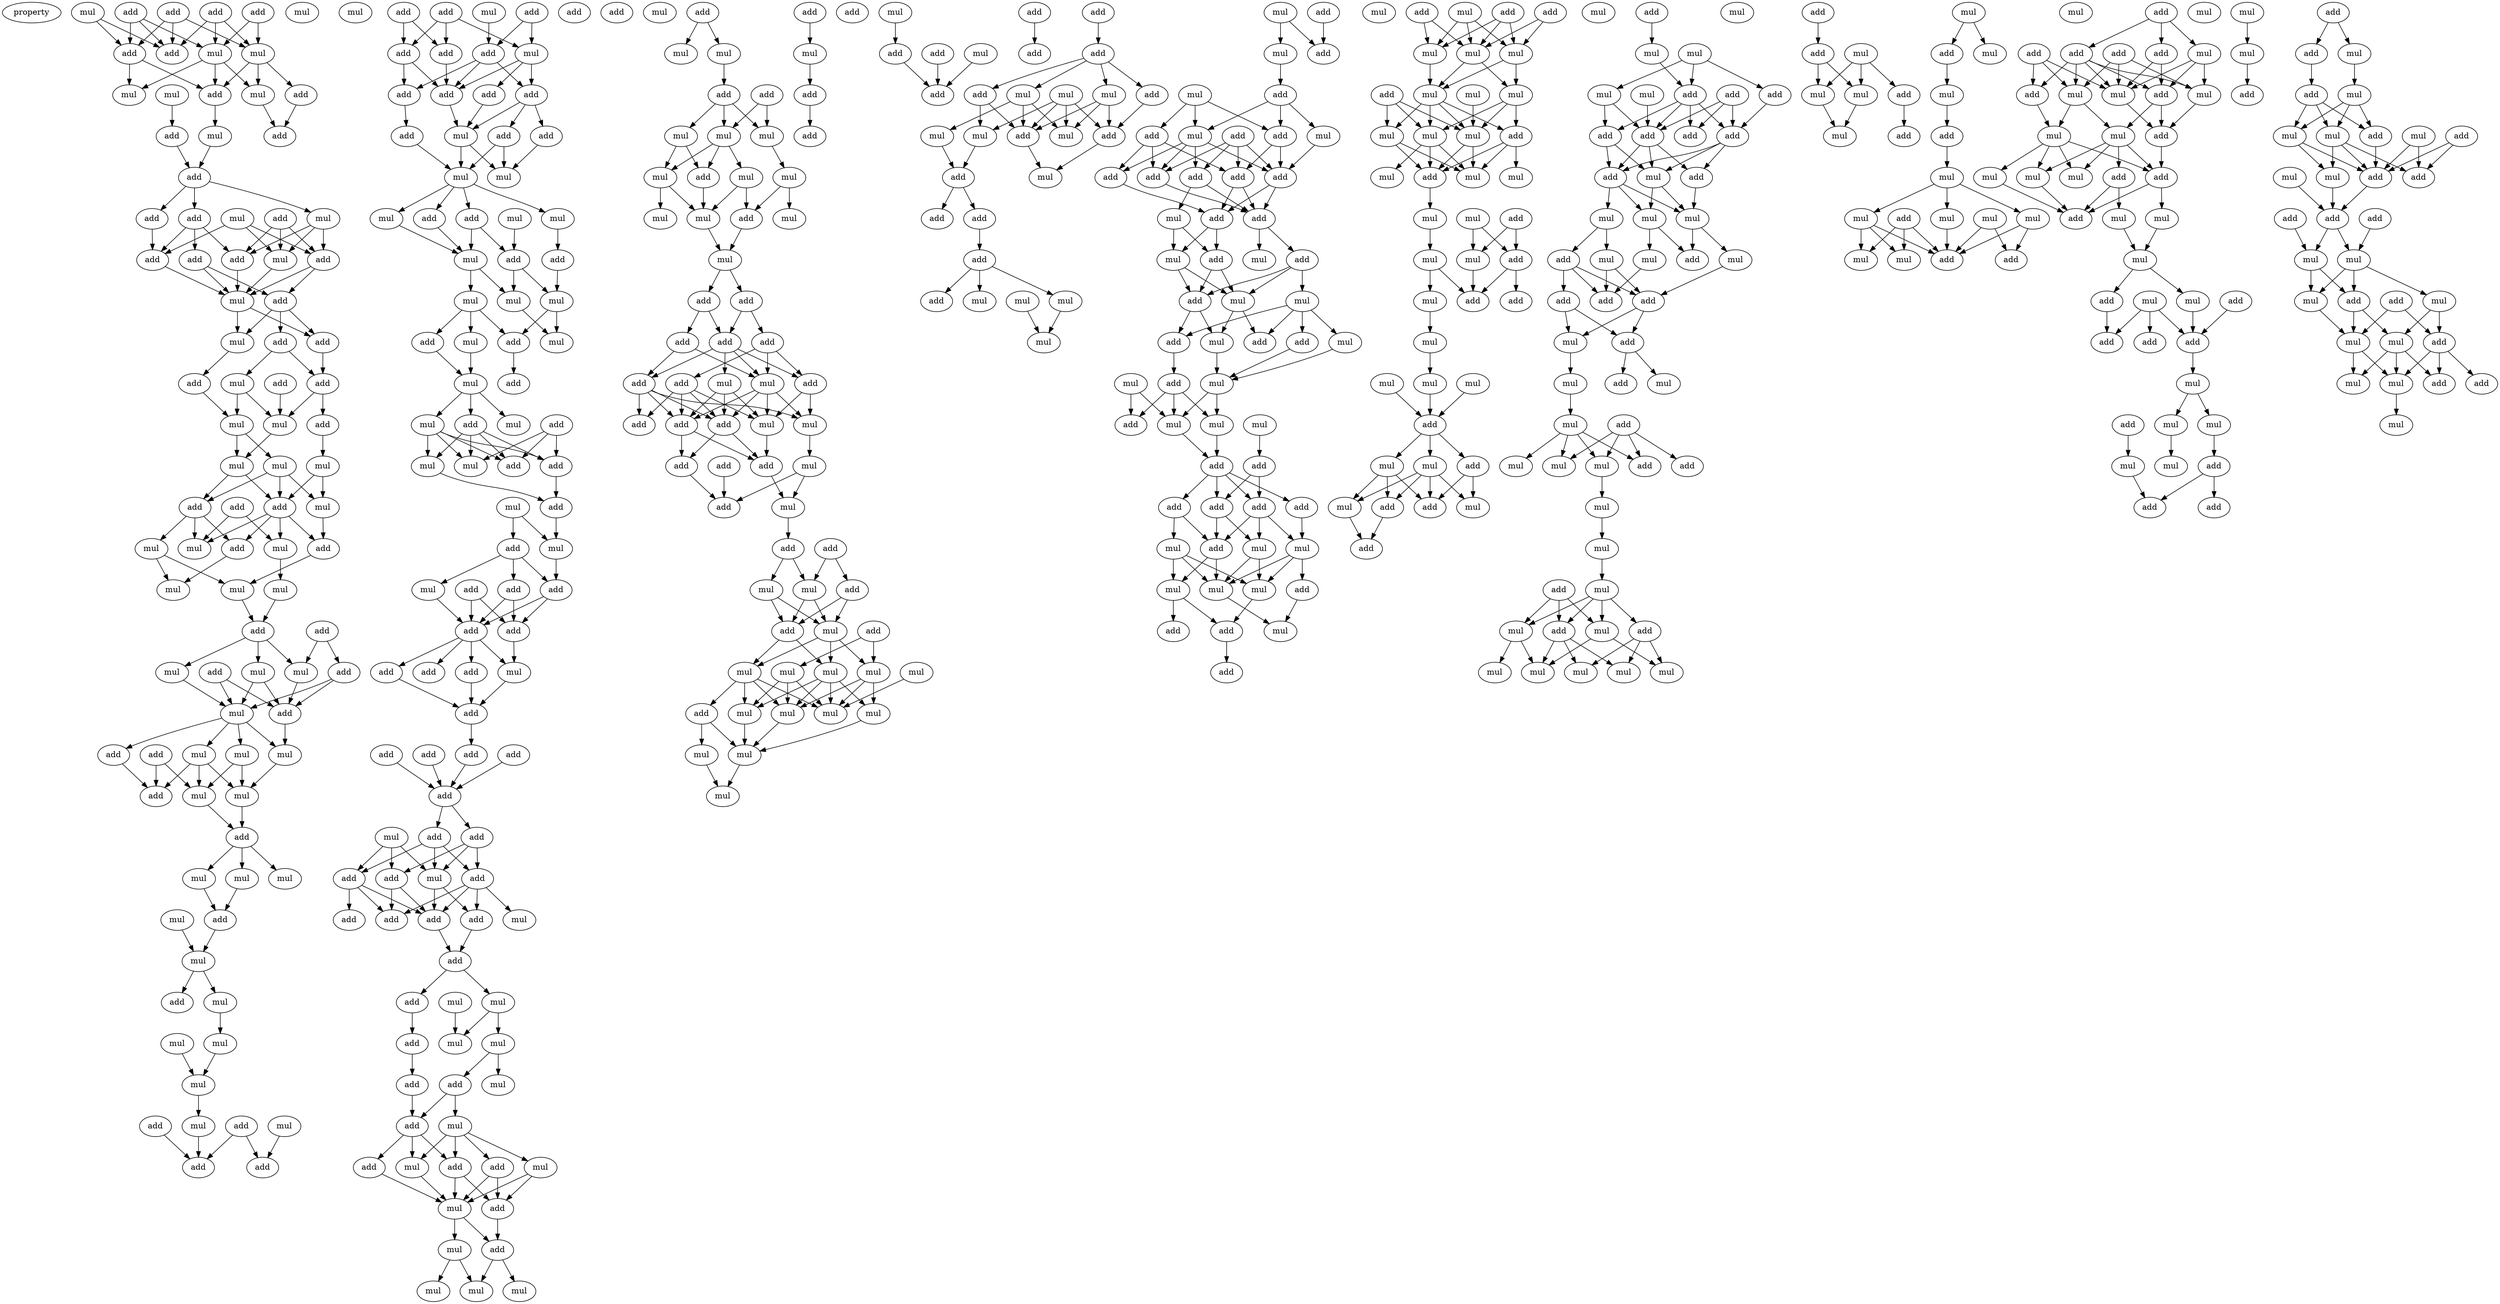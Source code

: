 digraph {
    node [fontcolor=black]
    property [mul=2,lf=1.9]
    0 [ label = mul ];
    1 [ label = add ];
    2 [ label = add ];
    3 [ label = add ];
    4 [ label = add ];
    5 [ label = add ];
    6 [ label = mul ];
    7 [ label = add ];
    8 [ label = mul ];
    9 [ label = add ];
    10 [ label = add ];
    11 [ label = mul ];
    12 [ label = mul ];
    13 [ label = mul ];
    14 [ label = add ];
    15 [ label = mul ];
    16 [ label = add ];
    17 [ label = add ];
    18 [ label = add ];
    19 [ label = mul ];
    20 [ label = add ];
    21 [ label = add ];
    22 [ label = mul ];
    23 [ label = add ];
    24 [ label = add ];
    25 [ label = add ];
    26 [ label = add ];
    27 [ label = mul ];
    28 [ label = add ];
    29 [ label = mul ];
    30 [ label = mul ];
    31 [ label = add ];
    32 [ label = add ];
    33 [ label = mul ];
    34 [ label = add ];
    35 [ label = add ];
    36 [ label = add ];
    37 [ label = add ];
    38 [ label = mul ];
    39 [ label = mul ];
    40 [ label = mul ];
    41 [ label = mul ];
    42 [ label = mul ];
    43 [ label = add ];
    44 [ label = add ];
    45 [ label = add ];
    46 [ label = mul ];
    47 [ label = mul ];
    48 [ label = mul ];
    49 [ label = add ];
    50 [ label = mul ];
    51 [ label = add ];
    52 [ label = mul ];
    53 [ label = mul ];
    54 [ label = mul ];
    55 [ label = add ];
    56 [ label = add ];
    57 [ label = mul ];
    58 [ label = mul ];
    59 [ label = add ];
    60 [ label = add ];
    61 [ label = mul ];
    62 [ label = add ];
    63 [ label = mul ];
    64 [ label = add ];
    65 [ label = mul ];
    66 [ label = mul ];
    67 [ label = mul ];
    68 [ label = add ];
    69 [ label = add ];
    70 [ label = mul ];
    71 [ label = mul ];
    72 [ label = add ];
    73 [ label = mul ];
    74 [ label = mul ];
    75 [ label = mul ];
    76 [ label = mul ];
    77 [ label = add ];
    78 [ label = mul ];
    79 [ label = add ];
    80 [ label = mul ];
    81 [ label = mul ];
    82 [ label = mul ];
    83 [ label = mul ];
    84 [ label = add ];
    85 [ label = mul ];
    86 [ label = mul ];
    87 [ label = add ];
    88 [ label = mul ];
    89 [ label = add ];
    90 [ label = add ];
    91 [ label = mul ];
    92 [ label = add ];
    93 [ label = add ];
    94 [ label = add ];
    95 [ label = mul ];
    96 [ label = add ];
    97 [ label = add ];
    98 [ label = add ];
    99 [ label = add ];
    100 [ label = mul ];
    101 [ label = add ];
    102 [ label = add ];
    103 [ label = add ];
    104 [ label = add ];
    105 [ label = mul ];
    106 [ label = add ];
    107 [ label = add ];
    108 [ label = add ];
    109 [ label = mul ];
    110 [ label = mul ];
    111 [ label = add ];
    112 [ label = mul ];
    113 [ label = mul ];
    114 [ label = mul ];
    115 [ label = add ];
    116 [ label = add ];
    117 [ label = add ];
    118 [ label = mul ];
    119 [ label = mul ];
    120 [ label = mul ];
    121 [ label = mul ];
    122 [ label = mul ];
    123 [ label = add ];
    124 [ label = mul ];
    125 [ label = add ];
    126 [ label = mul ];
    127 [ label = add ];
    128 [ label = add ];
    129 [ label = mul ];
    130 [ label = add ];
    131 [ label = mul ];
    132 [ label = mul ];
    133 [ label = mul ];
    134 [ label = add ];
    135 [ label = add ];
    136 [ label = mul ];
    137 [ label = add ];
    138 [ label = mul ];
    139 [ label = add ];
    140 [ label = add ];
    141 [ label = mul ];
    142 [ label = add ];
    143 [ label = add ];
    144 [ label = add ];
    145 [ label = add ];
    146 [ label = add ];
    147 [ label = add ];
    148 [ label = mul ];
    149 [ label = add ];
    150 [ label = add ];
    151 [ label = add ];
    152 [ label = add ];
    153 [ label = add ];
    154 [ label = add ];
    155 [ label = add ];
    156 [ label = add ];
    157 [ label = mul ];
    158 [ label = add ];
    159 [ label = add ];
    160 [ label = add ];
    161 [ label = add ];
    162 [ label = add ];
    163 [ label = mul ];
    164 [ label = add ];
    165 [ label = mul ];
    166 [ label = add ];
    167 [ label = add ];
    168 [ label = add ];
    169 [ label = add ];
    170 [ label = mul ];
    171 [ label = add ];
    172 [ label = mul ];
    173 [ label = add ];
    174 [ label = mul ];
    175 [ label = mul ];
    176 [ label = mul ];
    177 [ label = mul ];
    178 [ label = add ];
    179 [ label = add ];
    180 [ label = add ];
    181 [ label = mul ];
    182 [ label = mul ];
    183 [ label = add ];
    184 [ label = add ];
    185 [ label = add ];
    186 [ label = mul ];
    187 [ label = mul ];
    188 [ label = add ];
    189 [ label = add ];
    190 [ label = add ];
    191 [ label = mul ];
    192 [ label = mul ];
    193 [ label = mul ];
    194 [ label = mul ];
    195 [ label = mul ];
    196 [ label = mul ];
    197 [ label = add ];
    198 [ label = add ];
    199 [ label = mul ];
    200 [ label = mul ];
    201 [ label = mul ];
    202 [ label = mul ];
    203 [ label = mul ];
    204 [ label = mul ];
    205 [ label = add ];
    206 [ label = mul ];
    207 [ label = mul ];
    208 [ label = add ];
    209 [ label = mul ];
    210 [ label = mul ];
    211 [ label = add ];
    212 [ label = add ];
    213 [ label = add ];
    214 [ label = add ];
    215 [ label = add ];
    216 [ label = mul ];
    217 [ label = add ];
    218 [ label = mul ];
    219 [ label = add ];
    220 [ label = add ];
    221 [ label = mul ];
    222 [ label = add ];
    223 [ label = add ];
    224 [ label = mul ];
    225 [ label = add ];
    226 [ label = add ];
    227 [ label = add ];
    228 [ label = mul ];
    229 [ label = add ];
    230 [ label = add ];
    231 [ label = mul ];
    232 [ label = add ];
    233 [ label = add ];
    234 [ label = mul ];
    235 [ label = add ];
    236 [ label = mul ];
    237 [ label = add ];
    238 [ label = mul ];
    239 [ label = add ];
    240 [ label = mul ];
    241 [ label = mul ];
    242 [ label = mul ];
    243 [ label = mul ];
    244 [ label = mul ];
    245 [ label = mul ];
    246 [ label = mul ];
    247 [ label = mul ];
    248 [ label = mul ];
    249 [ label = add ];
    250 [ label = mul ];
    251 [ label = add ];
    252 [ label = mul ];
    253 [ label = mul ];
    254 [ label = mul ];
    255 [ label = add ];
    256 [ label = add ];
    257 [ label = add ];
    258 [ label = mul ];
    259 [ label = add ];
    260 [ label = add ];
    261 [ label = mul ];
    262 [ label = add ];
    263 [ label = add ];
    264 [ label = add ];
    265 [ label = add ];
    266 [ label = add ];
    267 [ label = add ];
    268 [ label = mul ];
    269 [ label = add ];
    270 [ label = mul ];
    271 [ label = mul ];
    272 [ label = add ];
    273 [ label = mul ];
    274 [ label = mul ];
    275 [ label = mul ];
    276 [ label = add ];
    277 [ label = mul ];
    278 [ label = add ];
    279 [ label = add ];
    280 [ label = add ];
    281 [ label = add ];
    282 [ label = mul ];
    283 [ label = add ];
    284 [ label = mul ];
    285 [ label = mul ];
    286 [ label = mul ];
    287 [ label = mul ];
    288 [ label = add ];
    289 [ label = mul ];
    290 [ label = add ];
    291 [ label = add ];
    292 [ label = mul ];
    293 [ label = add ];
    294 [ label = add ];
    295 [ label = mul ];
    296 [ label = add ];
    297 [ label = mul ];
    298 [ label = add ];
    299 [ label = add ];
    300 [ label = add ];
    301 [ label = add ];
    302 [ label = add ];
    303 [ label = add ];
    304 [ label = mul ];
    305 [ label = add ];
    306 [ label = mul ];
    307 [ label = mul ];
    308 [ label = add ];
    309 [ label = add ];
    310 [ label = mul ];
    311 [ label = mul ];
    312 [ label = add ];
    313 [ label = add ];
    314 [ label = mul ];
    315 [ label = mul ];
    316 [ label = add ];
    317 [ label = add ];
    318 [ label = mul ];
    319 [ label = add ];
    320 [ label = mul ];
    321 [ label = mul ];
    322 [ label = mul ];
    323 [ label = mul ];
    324 [ label = add ];
    325 [ label = add ];
    326 [ label = add ];
    327 [ label = add ];
    328 [ label = add ];
    329 [ label = add ];
    330 [ label = add ];
    331 [ label = mul ];
    332 [ label = add ];
    333 [ label = mul ];
    334 [ label = mul ];
    335 [ label = mul ];
    336 [ label = add ];
    337 [ label = mul ];
    338 [ label = mul ];
    339 [ label = add ];
    340 [ label = add ];
    341 [ label = mul ];
    342 [ label = add ];
    343 [ label = mul ];
    344 [ label = add ];
    345 [ label = add ];
    346 [ label = mul ];
    347 [ label = add ];
    348 [ label = mul ];
    349 [ label = mul ];
    350 [ label = mul ];
    351 [ label = mul ];
    352 [ label = mul ];
    353 [ label = mul ];
    354 [ label = add ];
    355 [ label = mul ];
    356 [ label = mul ];
    357 [ label = add ];
    358 [ label = mul ];
    359 [ label = mul ];
    360 [ label = add ];
    361 [ label = mul ];
    362 [ label = mul ];
    363 [ label = mul ];
    364 [ label = add ];
    365 [ label = mul ];
    366 [ label = mul ];
    367 [ label = add ];
    368 [ label = mul ];
    369 [ label = mul ];
    370 [ label = add ];
    371 [ label = add ];
    372 [ label = mul ];
    373 [ label = mul ];
    374 [ label = mul ];
    375 [ label = mul ];
    376 [ label = mul ];
    377 [ label = add ];
    378 [ label = add ];
    379 [ label = mul ];
    380 [ label = mul ];
    381 [ label = add ];
    382 [ label = mul ];
    383 [ label = mul ];
    384 [ label = add ];
    385 [ label = add ];
    386 [ label = add ];
    387 [ label = mul ];
    388 [ label = mul ];
    389 [ label = add ];
    390 [ label = mul ];
    391 [ label = add ];
    392 [ label = add ];
    393 [ label = mul ];
    394 [ label = add ];
    395 [ label = add ];
    396 [ label = add ];
    397 [ label = add ];
    398 [ label = add ];
    399 [ label = mul ];
    400 [ label = add ];
    401 [ label = mul ];
    402 [ label = mul ];
    403 [ label = mul ];
    404 [ label = mul ];
    405 [ label = add ];
    406 [ label = mul ];
    407 [ label = mul ];
    408 [ label = add ];
    409 [ label = add ];
    410 [ label = add ];
    411 [ label = add ];
    412 [ label = mul ];
    413 [ label = add ];
    414 [ label = add ];
    415 [ label = mul ];
    416 [ label = mul ];
    417 [ label = mul ];
    418 [ label = add ];
    419 [ label = mul ];
    420 [ label = mul ];
    421 [ label = mul ];
    422 [ label = add ];
    423 [ label = add ];
    424 [ label = mul ];
    425 [ label = mul ];
    426 [ label = mul ];
    427 [ label = add ];
    428 [ label = mul ];
    429 [ label = mul ];
    430 [ label = mul ];
    431 [ label = add ];
    432 [ label = add ];
    433 [ label = mul ];
    434 [ label = mul ];
    435 [ label = mul ];
    436 [ label = mul ];
    437 [ label = mul ];
    438 [ label = add ];
    439 [ label = mul ];
    440 [ label = add ];
    441 [ label = mul ];
    442 [ label = mul ];
    443 [ label = mul ];
    444 [ label = add ];
    445 [ label = add ];
    446 [ label = mul ];
    447 [ label = mul ];
    448 [ label = add ];
    449 [ label = mul ];
    450 [ label = mul ];
    451 [ label = add ];
    452 [ label = mul ];
    453 [ label = add ];
    454 [ label = mul ];
    455 [ label = mul ];
    456 [ label = mul ];
    457 [ label = mul ];
    458 [ label = add ];
    459 [ label = mul ];
    460 [ label = mul ];
    461 [ label = add ];
    462 [ label = add ];
    463 [ label = mul ];
    464 [ label = add ];
    465 [ label = add ];
    466 [ label = add ];
    467 [ label = add ];
    468 [ label = mul ];
    469 [ label = mul ];
    470 [ label = add ];
    471 [ label = add ];
    472 [ label = mul ];
    473 [ label = mul ];
    474 [ label = add ];
    475 [ label = mul ];
    476 [ label = mul ];
    477 [ label = mul ];
    478 [ label = add ];
    479 [ label = add ];
    480 [ label = mul ];
    481 [ label = mul ];
    482 [ label = mul ];
    483 [ label = add ];
    484 [ label = mul ];
    485 [ label = add ];
    486 [ label = mul ];
    487 [ label = mul ];
    488 [ label = mul ];
    489 [ label = add ];
    490 [ label = add ];
    491 [ label = add ];
    492 [ label = add ];
    493 [ label = mul ];
    494 [ label = mul ];
    495 [ label = mul ];
    496 [ label = add ];
    497 [ label = mul ];
    498 [ label = mul ];
    499 [ label = add ];
    500 [ label = add ];
    501 [ label = mul ];
    502 [ label = add ];
    503 [ label = mul ];
    504 [ label = add ];
    505 [ label = add ];
    506 [ label = mul ];
    507 [ label = add ];
    508 [ label = add ];
    509 [ label = mul ];
    510 [ label = mul ];
    511 [ label = add ];
    512 [ label = mul ];
    513 [ label = add ];
    514 [ label = mul ];
    515 [ label = mul ];
    516 [ label = mul ];
    517 [ label = add ];
    518 [ label = add ];
    519 [ label = add ];
    520 [ label = add ];
    521 [ label = add ];
    522 [ label = mul ];
    523 [ label = mul ];
    524 [ label = add ];
    525 [ label = mul ];
    526 [ label = add ];
    527 [ label = mul ];
    528 [ label = add ];
    529 [ label = mul ];
    530 [ label = mul ];
    531 [ label = add ];
    532 [ label = mul ];
    533 [ label = mul ];
    534 [ label = add ];
    535 [ label = mul ];
    0 -> 5 [ name = 0 ];
    0 -> 7 [ name = 1 ];
    1 -> 6 [ name = 2 ];
    1 -> 7 [ name = 3 ];
    1 -> 8 [ name = 4 ];
    2 -> 6 [ name = 5 ];
    2 -> 8 [ name = 6 ];
    3 -> 5 [ name = 7 ];
    3 -> 7 [ name = 8 ];
    3 -> 8 [ name = 9 ];
    4 -> 5 [ name = 10 ];
    4 -> 6 [ name = 11 ];
    4 -> 7 [ name = 12 ];
    5 -> 9 [ name = 13 ];
    5 -> 12 [ name = 14 ];
    6 -> 9 [ name = 15 ];
    6 -> 10 [ name = 16 ];
    6 -> 11 [ name = 17 ];
    8 -> 9 [ name = 18 ];
    8 -> 11 [ name = 19 ];
    8 -> 12 [ name = 20 ];
    9 -> 15 [ name = 21 ];
    10 -> 16 [ name = 22 ];
    11 -> 16 [ name = 23 ];
    13 -> 14 [ name = 24 ];
    14 -> 17 [ name = 25 ];
    15 -> 17 [ name = 26 ];
    17 -> 18 [ name = 27 ];
    17 -> 19 [ name = 28 ];
    17 -> 21 [ name = 29 ];
    18 -> 23 [ name = 30 ];
    18 -> 24 [ name = 31 ];
    18 -> 25 [ name = 32 ];
    19 -> 25 [ name = 33 ];
    19 -> 26 [ name = 34 ];
    19 -> 27 [ name = 35 ];
    20 -> 25 [ name = 36 ];
    20 -> 26 [ name = 37 ];
    20 -> 27 [ name = 38 ];
    21 -> 24 [ name = 39 ];
    22 -> 24 [ name = 40 ];
    22 -> 26 [ name = 41 ];
    22 -> 27 [ name = 42 ];
    23 -> 28 [ name = 43 ];
    23 -> 29 [ name = 44 ];
    24 -> 29 [ name = 45 ];
    25 -> 29 [ name = 46 ];
    26 -> 28 [ name = 47 ];
    26 -> 29 [ name = 48 ];
    27 -> 29 [ name = 49 ];
    28 -> 30 [ name = 50 ];
    28 -> 31 [ name = 51 ];
    28 -> 32 [ name = 52 ];
    29 -> 30 [ name = 53 ];
    29 -> 32 [ name = 54 ];
    30 -> 35 [ name = 55 ];
    31 -> 33 [ name = 56 ];
    31 -> 36 [ name = 57 ];
    32 -> 36 [ name = 58 ];
    33 -> 38 [ name = 59 ];
    33 -> 39 [ name = 60 ];
    34 -> 38 [ name = 61 ];
    35 -> 39 [ name = 62 ];
    36 -> 37 [ name = 63 ];
    36 -> 38 [ name = 64 ];
    37 -> 42 [ name = 65 ];
    38 -> 40 [ name = 66 ];
    39 -> 40 [ name = 67 ];
    39 -> 41 [ name = 68 ];
    40 -> 44 [ name = 69 ];
    40 -> 45 [ name = 70 ];
    41 -> 44 [ name = 71 ];
    41 -> 45 [ name = 72 ];
    41 -> 46 [ name = 73 ];
    42 -> 44 [ name = 74 ];
    42 -> 46 [ name = 75 ];
    43 -> 47 [ name = 76 ];
    43 -> 48 [ name = 77 ];
    44 -> 47 [ name = 78 ];
    44 -> 48 [ name = 79 ];
    44 -> 49 [ name = 80 ];
    44 -> 51 [ name = 81 ];
    45 -> 48 [ name = 82 ];
    45 -> 50 [ name = 83 ];
    45 -> 51 [ name = 84 ];
    46 -> 49 [ name = 85 ];
    47 -> 54 [ name = 86 ];
    49 -> 52 [ name = 87 ];
    50 -> 52 [ name = 88 ];
    50 -> 53 [ name = 89 ];
    51 -> 53 [ name = 90 ];
    52 -> 55 [ name = 91 ];
    54 -> 55 [ name = 92 ];
    55 -> 57 [ name = 93 ];
    55 -> 58 [ name = 94 ];
    55 -> 61 [ name = 95 ];
    56 -> 57 [ name = 96 ];
    56 -> 60 [ name = 97 ];
    57 -> 62 [ name = 98 ];
    58 -> 63 [ name = 99 ];
    59 -> 62 [ name = 100 ];
    59 -> 63 [ name = 101 ];
    60 -> 62 [ name = 102 ];
    60 -> 63 [ name = 103 ];
    61 -> 62 [ name = 104 ];
    61 -> 63 [ name = 105 ];
    62 -> 65 [ name = 106 ];
    63 -> 65 [ name = 107 ];
    63 -> 66 [ name = 108 ];
    63 -> 67 [ name = 109 ];
    63 -> 68 [ name = 110 ];
    64 -> 69 [ name = 111 ];
    64 -> 70 [ name = 112 ];
    65 -> 71 [ name = 113 ];
    66 -> 69 [ name = 114 ];
    66 -> 70 [ name = 115 ];
    66 -> 71 [ name = 116 ];
    67 -> 70 [ name = 117 ];
    67 -> 71 [ name = 118 ];
    68 -> 69 [ name = 119 ];
    70 -> 72 [ name = 120 ];
    71 -> 72 [ name = 121 ];
    72 -> 73 [ name = 122 ];
    72 -> 74 [ name = 123 ];
    72 -> 75 [ name = 124 ];
    73 -> 77 [ name = 125 ];
    75 -> 77 [ name = 126 ];
    76 -> 78 [ name = 127 ];
    77 -> 78 [ name = 128 ];
    78 -> 79 [ name = 129 ];
    78 -> 80 [ name = 130 ];
    80 -> 82 [ name = 131 ];
    81 -> 83 [ name = 132 ];
    82 -> 83 [ name = 133 ];
    83 -> 88 [ name = 134 ];
    84 -> 90 [ name = 135 ];
    85 -> 89 [ name = 136 ];
    87 -> 89 [ name = 137 ];
    87 -> 90 [ name = 138 ];
    88 -> 90 [ name = 139 ];
    92 -> 97 [ name = 140 ];
    92 -> 98 [ name = 141 ];
    93 -> 99 [ name = 142 ];
    93 -> 100 [ name = 143 ];
    95 -> 99 [ name = 144 ];
    96 -> 97 [ name = 145 ];
    96 -> 98 [ name = 146 ];
    96 -> 100 [ name = 147 ];
    97 -> 101 [ name = 148 ];
    98 -> 101 [ name = 149 ];
    98 -> 104 [ name = 150 ];
    99 -> 101 [ name = 151 ];
    99 -> 102 [ name = 152 ];
    99 -> 104 [ name = 153 ];
    100 -> 101 [ name = 154 ];
    100 -> 102 [ name = 155 ];
    100 -> 103 [ name = 156 ];
    101 -> 105 [ name = 157 ];
    102 -> 105 [ name = 158 ];
    102 -> 106 [ name = 159 ];
    102 -> 107 [ name = 160 ];
    103 -> 105 [ name = 161 ];
    104 -> 108 [ name = 162 ];
    105 -> 109 [ name = 163 ];
    105 -> 110 [ name = 164 ];
    106 -> 109 [ name = 165 ];
    107 -> 109 [ name = 166 ];
    107 -> 110 [ name = 167 ];
    108 -> 110 [ name = 168 ];
    110 -> 111 [ name = 169 ];
    110 -> 112 [ name = 170 ];
    110 -> 113 [ name = 171 ];
    110 -> 115 [ name = 172 ];
    111 -> 118 [ name = 173 ];
    112 -> 118 [ name = 174 ];
    113 -> 116 [ name = 175 ];
    114 -> 117 [ name = 176 ];
    115 -> 117 [ name = 177 ];
    115 -> 118 [ name = 178 ];
    116 -> 120 [ name = 179 ];
    117 -> 120 [ name = 180 ];
    117 -> 121 [ name = 181 ];
    118 -> 119 [ name = 182 ];
    118 -> 121 [ name = 183 ];
    119 -> 123 [ name = 184 ];
    119 -> 124 [ name = 185 ];
    119 -> 125 [ name = 186 ];
    120 -> 122 [ name = 187 ];
    120 -> 125 [ name = 188 ];
    121 -> 122 [ name = 189 ];
    123 -> 126 [ name = 190 ];
    124 -> 126 [ name = 191 ];
    125 -> 127 [ name = 192 ];
    126 -> 129 [ name = 193 ];
    126 -> 130 [ name = 194 ];
    126 -> 131 [ name = 195 ];
    128 -> 133 [ name = 196 ];
    128 -> 134 [ name = 197 ];
    128 -> 135 [ name = 198 ];
    129 -> 132 [ name = 199 ];
    129 -> 133 [ name = 200 ];
    129 -> 134 [ name = 201 ];
    129 -> 135 [ name = 202 ];
    130 -> 132 [ name = 203 ];
    130 -> 133 [ name = 204 ];
    130 -> 134 [ name = 205 ];
    130 -> 135 [ name = 206 ];
    132 -> 137 [ name = 207 ];
    135 -> 137 [ name = 208 ];
    136 -> 138 [ name = 209 ];
    136 -> 139 [ name = 210 ];
    137 -> 138 [ name = 211 ];
    138 -> 143 [ name = 212 ];
    139 -> 140 [ name = 213 ];
    139 -> 141 [ name = 214 ];
    139 -> 143 [ name = 215 ];
    140 -> 144 [ name = 216 ];
    140 -> 145 [ name = 217 ];
    141 -> 145 [ name = 218 ];
    142 -> 144 [ name = 219 ];
    142 -> 145 [ name = 220 ];
    143 -> 144 [ name = 221 ];
    143 -> 145 [ name = 222 ];
    144 -> 148 [ name = 223 ];
    145 -> 146 [ name = 224 ];
    145 -> 147 [ name = 225 ];
    145 -> 148 [ name = 226 ];
    145 -> 149 [ name = 227 ];
    146 -> 151 [ name = 228 ];
    148 -> 151 [ name = 229 ];
    149 -> 151 [ name = 230 ];
    151 -> 154 [ name = 231 ];
    152 -> 156 [ name = 232 ];
    153 -> 156 [ name = 233 ];
    154 -> 156 [ name = 234 ];
    155 -> 156 [ name = 235 ];
    156 -> 158 [ name = 236 ];
    156 -> 159 [ name = 237 ];
    157 -> 161 [ name = 238 ];
    157 -> 162 [ name = 239 ];
    157 -> 163 [ name = 240 ];
    158 -> 160 [ name = 241 ];
    158 -> 162 [ name = 242 ];
    158 -> 163 [ name = 243 ];
    159 -> 160 [ name = 244 ];
    159 -> 161 [ name = 245 ];
    159 -> 163 [ name = 246 ];
    160 -> 165 [ name = 247 ];
    160 -> 166 [ name = 248 ];
    160 -> 167 [ name = 249 ];
    160 -> 168 [ name = 250 ];
    161 -> 166 [ name = 251 ];
    161 -> 167 [ name = 252 ];
    162 -> 164 [ name = 253 ];
    162 -> 166 [ name = 254 ];
    162 -> 167 [ name = 255 ];
    163 -> 166 [ name = 256 ];
    163 -> 168 [ name = 257 ];
    166 -> 169 [ name = 258 ];
    168 -> 169 [ name = 259 ];
    169 -> 171 [ name = 260 ];
    169 -> 172 [ name = 261 ];
    170 -> 175 [ name = 262 ];
    171 -> 173 [ name = 263 ];
    172 -> 174 [ name = 264 ];
    172 -> 175 [ name = 265 ];
    173 -> 179 [ name = 266 ];
    174 -> 176 [ name = 267 ];
    174 -> 178 [ name = 268 ];
    178 -> 180 [ name = 269 ];
    178 -> 181 [ name = 270 ];
    179 -> 180 [ name = 271 ];
    180 -> 183 [ name = 272 ];
    180 -> 185 [ name = 273 ];
    180 -> 186 [ name = 274 ];
    181 -> 182 [ name = 275 ];
    181 -> 184 [ name = 276 ];
    181 -> 185 [ name = 277 ];
    181 -> 186 [ name = 278 ];
    182 -> 187 [ name = 279 ];
    182 -> 188 [ name = 280 ];
    183 -> 187 [ name = 281 ];
    184 -> 187 [ name = 282 ];
    184 -> 188 [ name = 283 ];
    185 -> 187 [ name = 284 ];
    185 -> 188 [ name = 285 ];
    186 -> 187 [ name = 286 ];
    187 -> 190 [ name = 287 ];
    187 -> 191 [ name = 288 ];
    188 -> 190 [ name = 289 ];
    189 -> 192 [ name = 290 ];
    189 -> 194 [ name = 291 ];
    190 -> 193 [ name = 292 ];
    190 -> 196 [ name = 293 ];
    191 -> 193 [ name = 294 ];
    191 -> 195 [ name = 295 ];
    194 -> 197 [ name = 296 ];
    197 -> 199 [ name = 297 ];
    197 -> 200 [ name = 298 ];
    197 -> 201 [ name = 299 ];
    198 -> 199 [ name = 300 ];
    198 -> 200 [ name = 301 ];
    199 -> 202 [ name = 302 ];
    199 -> 203 [ name = 303 ];
    199 -> 205 [ name = 304 ];
    200 -> 204 [ name = 305 ];
    201 -> 203 [ name = 306 ];
    201 -> 205 [ name = 307 ];
    202 -> 206 [ name = 308 ];
    202 -> 208 [ name = 309 ];
    203 -> 206 [ name = 310 ];
    203 -> 209 [ name = 311 ];
    204 -> 207 [ name = 312 ];
    204 -> 208 [ name = 313 ];
    205 -> 206 [ name = 314 ];
    206 -> 210 [ name = 315 ];
    208 -> 210 [ name = 316 ];
    210 -> 211 [ name = 317 ];
    210 -> 212 [ name = 318 ];
    211 -> 213 [ name = 319 ];
    211 -> 214 [ name = 320 ];
    212 -> 214 [ name = 321 ];
    212 -> 215 [ name = 322 ];
    213 -> 218 [ name = 323 ];
    213 -> 219 [ name = 324 ];
    214 -> 216 [ name = 325 ];
    214 -> 218 [ name = 326 ];
    214 -> 219 [ name = 327 ];
    214 -> 220 [ name = 328 ];
    215 -> 217 [ name = 329 ];
    215 -> 218 [ name = 330 ];
    215 -> 220 [ name = 331 ];
    216 -> 223 [ name = 332 ];
    216 -> 224 [ name = 333 ];
    216 -> 225 [ name = 334 ];
    217 -> 222 [ name = 335 ];
    217 -> 223 [ name = 336 ];
    217 -> 224 [ name = 337 ];
    217 -> 225 [ name = 338 ];
    218 -> 221 [ name = 339 ];
    218 -> 223 [ name = 340 ];
    218 -> 224 [ name = 341 ];
    218 -> 225 [ name = 342 ];
    219 -> 221 [ name = 343 ];
    219 -> 222 [ name = 344 ];
    219 -> 223 [ name = 345 ];
    219 -> 225 [ name = 346 ];
    220 -> 221 [ name = 347 ];
    220 -> 224 [ name = 348 ];
    221 -> 228 [ name = 349 ];
    223 -> 227 [ name = 350 ];
    223 -> 229 [ name = 351 ];
    224 -> 227 [ name = 352 ];
    225 -> 227 [ name = 353 ];
    225 -> 229 [ name = 354 ];
    226 -> 230 [ name = 355 ];
    227 -> 231 [ name = 356 ];
    228 -> 230 [ name = 357 ];
    228 -> 231 [ name = 358 ];
    229 -> 230 [ name = 359 ];
    231 -> 233 [ name = 360 ];
    232 -> 235 [ name = 361 ];
    232 -> 236 [ name = 362 ];
    233 -> 234 [ name = 363 ];
    233 -> 236 [ name = 364 ];
    234 -> 237 [ name = 365 ];
    234 -> 238 [ name = 366 ];
    235 -> 237 [ name = 367 ];
    235 -> 238 [ name = 368 ];
    236 -> 237 [ name = 369 ];
    236 -> 238 [ name = 370 ];
    237 -> 241 [ name = 371 ];
    237 -> 242 [ name = 372 ];
    238 -> 241 [ name = 373 ];
    238 -> 242 [ name = 374 ];
    238 -> 244 [ name = 375 ];
    239 -> 243 [ name = 376 ];
    239 -> 244 [ name = 377 ];
    240 -> 247 [ name = 378 ];
    241 -> 246 [ name = 379 ];
    241 -> 247 [ name = 380 ];
    241 -> 248 [ name = 381 ];
    241 -> 249 [ name = 382 ];
    242 -> 245 [ name = 383 ];
    242 -> 246 [ name = 384 ];
    242 -> 247 [ name = 385 ];
    242 -> 248 [ name = 386 ];
    243 -> 246 [ name = 387 ];
    243 -> 247 [ name = 388 ];
    243 -> 248 [ name = 389 ];
    244 -> 245 [ name = 390 ];
    244 -> 246 [ name = 391 ];
    244 -> 247 [ name = 392 ];
    245 -> 252 [ name = 393 ];
    246 -> 252 [ name = 394 ];
    248 -> 252 [ name = 395 ];
    249 -> 250 [ name = 396 ];
    249 -> 252 [ name = 397 ];
    250 -> 253 [ name = 398 ];
    251 -> 254 [ name = 399 ];
    252 -> 253 [ name = 400 ];
    254 -> 255 [ name = 401 ];
    255 -> 257 [ name = 402 ];
    258 -> 259 [ name = 403 ];
    259 -> 264 [ name = 404 ];
    260 -> 264 [ name = 405 ];
    261 -> 264 [ name = 406 ];
    262 -> 263 [ name = 407 ];
    265 -> 266 [ name = 408 ];
    266 -> 267 [ name = 409 ];
    266 -> 269 [ name = 410 ];
    266 -> 270 [ name = 411 ];
    266 -> 271 [ name = 412 ];
    267 -> 272 [ name = 413 ];
    267 -> 275 [ name = 414 ];
    268 -> 272 [ name = 415 ];
    268 -> 274 [ name = 416 ];
    268 -> 275 [ name = 417 ];
    268 -> 276 [ name = 418 ];
    269 -> 276 [ name = 419 ];
    270 -> 272 [ name = 420 ];
    270 -> 274 [ name = 421 ];
    270 -> 276 [ name = 422 ];
    271 -> 272 [ name = 423 ];
    271 -> 273 [ name = 424 ];
    271 -> 274 [ name = 425 ];
    272 -> 277 [ name = 426 ];
    273 -> 278 [ name = 427 ];
    275 -> 278 [ name = 428 ];
    276 -> 277 [ name = 429 ];
    278 -> 279 [ name = 430 ];
    278 -> 280 [ name = 431 ];
    280 -> 281 [ name = 432 ];
    281 -> 283 [ name = 433 ];
    281 -> 284 [ name = 434 ];
    281 -> 285 [ name = 435 ];
    282 -> 286 [ name = 436 ];
    285 -> 286 [ name = 437 ];
    287 -> 289 [ name = 438 ];
    287 -> 290 [ name = 439 ];
    288 -> 290 [ name = 440 ];
    289 -> 291 [ name = 441 ];
    291 -> 293 [ name = 442 ];
    291 -> 295 [ name = 443 ];
    291 -> 297 [ name = 444 ];
    292 -> 293 [ name = 445 ];
    292 -> 295 [ name = 446 ];
    292 -> 296 [ name = 447 ];
    293 -> 300 [ name = 448 ];
    293 -> 302 [ name = 449 ];
    294 -> 298 [ name = 450 ];
    294 -> 300 [ name = 451 ];
    294 -> 301 [ name = 452 ];
    294 -> 302 [ name = 453 ];
    295 -> 298 [ name = 454 ];
    295 -> 299 [ name = 455 ];
    295 -> 300 [ name = 456 ];
    295 -> 301 [ name = 457 ];
    296 -> 299 [ name = 458 ];
    296 -> 301 [ name = 459 ];
    296 -> 302 [ name = 460 ];
    297 -> 300 [ name = 461 ];
    298 -> 304 [ name = 462 ];
    298 -> 305 [ name = 463 ];
    299 -> 303 [ name = 464 ];
    300 -> 303 [ name = 465 ];
    300 -> 305 [ name = 466 ];
    301 -> 305 [ name = 467 ];
    302 -> 303 [ name = 468 ];
    302 -> 305 [ name = 469 ];
    303 -> 306 [ name = 470 ];
    303 -> 309 [ name = 471 ];
    304 -> 306 [ name = 472 ];
    304 -> 309 [ name = 473 ];
    305 -> 307 [ name = 474 ];
    305 -> 308 [ name = 475 ];
    306 -> 311 [ name = 476 ];
    306 -> 312 [ name = 477 ];
    308 -> 310 [ name = 478 ];
    308 -> 311 [ name = 479 ];
    308 -> 312 [ name = 480 ];
    309 -> 311 [ name = 481 ];
    309 -> 312 [ name = 482 ];
    310 -> 313 [ name = 483 ];
    310 -> 314 [ name = 484 ];
    310 -> 316 [ name = 485 ];
    310 -> 317 [ name = 486 ];
    311 -> 315 [ name = 487 ];
    311 -> 316 [ name = 488 ];
    312 -> 315 [ name = 489 ];
    312 -> 317 [ name = 490 ];
    313 -> 320 [ name = 491 ];
    314 -> 320 [ name = 492 ];
    315 -> 320 [ name = 493 ];
    317 -> 319 [ name = 494 ];
    318 -> 321 [ name = 495 ];
    318 -> 324 [ name = 496 ];
    319 -> 321 [ name = 497 ];
    319 -> 323 [ name = 498 ];
    319 -> 324 [ name = 499 ];
    320 -> 321 [ name = 500 ];
    320 -> 323 [ name = 501 ];
    321 -> 325 [ name = 502 ];
    322 -> 326 [ name = 503 ];
    323 -> 325 [ name = 504 ];
    325 -> 327 [ name = 505 ];
    325 -> 328 [ name = 506 ];
    325 -> 329 [ name = 507 ];
    325 -> 330 [ name = 508 ];
    326 -> 328 [ name = 509 ];
    326 -> 330 [ name = 510 ];
    327 -> 331 [ name = 511 ];
    327 -> 332 [ name = 512 ];
    328 -> 332 [ name = 513 ];
    328 -> 333 [ name = 514 ];
    328 -> 334 [ name = 515 ];
    329 -> 333 [ name = 516 ];
    330 -> 332 [ name = 517 ];
    330 -> 334 [ name = 518 ];
    331 -> 335 [ name = 519 ];
    331 -> 337 [ name = 520 ];
    331 -> 338 [ name = 521 ];
    332 -> 335 [ name = 522 ];
    332 -> 338 [ name = 523 ];
    333 -> 336 [ name = 524 ];
    333 -> 337 [ name = 525 ];
    333 -> 338 [ name = 526 ];
    334 -> 337 [ name = 527 ];
    334 -> 338 [ name = 528 ];
    335 -> 339 [ name = 529 ];
    335 -> 340 [ name = 530 ];
    336 -> 341 [ name = 531 ];
    337 -> 340 [ name = 532 ];
    338 -> 341 [ name = 533 ];
    340 -> 342 [ name = 534 ];
    344 -> 348 [ name = 535 ];
    344 -> 350 [ name = 536 ];
    345 -> 349 [ name = 537 ];
    345 -> 350 [ name = 538 ];
    346 -> 348 [ name = 539 ];
    346 -> 349 [ name = 540 ];
    346 -> 350 [ name = 541 ];
    347 -> 348 [ name = 542 ];
    347 -> 349 [ name = 543 ];
    347 -> 350 [ name = 544 ];
    348 -> 352 [ name = 545 ];
    349 -> 352 [ name = 546 ];
    349 -> 353 [ name = 547 ];
    350 -> 352 [ name = 548 ];
    350 -> 353 [ name = 549 ];
    351 -> 356 [ name = 550 ];
    352 -> 355 [ name = 551 ];
    352 -> 356 [ name = 552 ];
    352 -> 357 [ name = 553 ];
    352 -> 358 [ name = 554 ];
    353 -> 355 [ name = 555 ];
    353 -> 356 [ name = 556 ];
    353 -> 357 [ name = 557 ];
    354 -> 355 [ name = 558 ];
    354 -> 356 [ name = 559 ];
    354 -> 358 [ name = 560 ];
    355 -> 359 [ name = 561 ];
    355 -> 360 [ name = 562 ];
    355 -> 361 [ name = 563 ];
    356 -> 360 [ name = 564 ];
    356 -> 361 [ name = 565 ];
    357 -> 360 [ name = 566 ];
    357 -> 361 [ name = 567 ];
    357 -> 362 [ name = 568 ];
    358 -> 360 [ name = 569 ];
    358 -> 361 [ name = 570 ];
    360 -> 363 [ name = 571 ];
    363 -> 366 [ name = 572 ];
    364 -> 367 [ name = 573 ];
    364 -> 368 [ name = 574 ];
    365 -> 367 [ name = 575 ];
    365 -> 368 [ name = 576 ];
    366 -> 369 [ name = 577 ];
    366 -> 370 [ name = 578 ];
    367 -> 370 [ name = 579 ];
    367 -> 371 [ name = 580 ];
    368 -> 370 [ name = 581 ];
    369 -> 372 [ name = 582 ];
    372 -> 374 [ name = 583 ];
    373 -> 377 [ name = 584 ];
    374 -> 377 [ name = 585 ];
    375 -> 377 [ name = 586 ];
    377 -> 378 [ name = 587 ];
    377 -> 379 [ name = 588 ];
    377 -> 380 [ name = 589 ];
    378 -> 381 [ name = 590 ];
    378 -> 382 [ name = 591 ];
    379 -> 381 [ name = 592 ];
    379 -> 383 [ name = 593 ];
    379 -> 384 [ name = 594 ];
    380 -> 381 [ name = 595 ];
    380 -> 382 [ name = 596 ];
    380 -> 383 [ name = 597 ];
    380 -> 384 [ name = 598 ];
    383 -> 385 [ name = 599 ];
    384 -> 385 [ name = 600 ];
    386 -> 387 [ name = 601 ];
    387 -> 391 [ name = 602 ];
    388 -> 390 [ name = 603 ];
    388 -> 391 [ name = 604 ];
    388 -> 392 [ name = 605 ];
    389 -> 394 [ name = 606 ];
    389 -> 396 [ name = 607 ];
    389 -> 397 [ name = 608 ];
    390 -> 394 [ name = 609 ];
    390 -> 395 [ name = 610 ];
    391 -> 394 [ name = 611 ];
    391 -> 395 [ name = 612 ];
    391 -> 396 [ name = 613 ];
    391 -> 397 [ name = 614 ];
    392 -> 396 [ name = 615 ];
    393 -> 394 [ name = 616 ];
    394 -> 398 [ name = 617 ];
    394 -> 399 [ name = 618 ];
    394 -> 400 [ name = 619 ];
    395 -> 398 [ name = 620 ];
    395 -> 399 [ name = 621 ];
    396 -> 398 [ name = 622 ];
    396 -> 399 [ name = 623 ];
    396 -> 400 [ name = 624 ];
    398 -> 401 [ name = 625 ];
    398 -> 402 [ name = 626 ];
    398 -> 403 [ name = 627 ];
    399 -> 401 [ name = 628 ];
    399 -> 402 [ name = 629 ];
    400 -> 401 [ name = 630 ];
    401 -> 405 [ name = 631 ];
    401 -> 406 [ name = 632 ];
    402 -> 405 [ name = 633 ];
    402 -> 407 [ name = 634 ];
    403 -> 404 [ name = 635 ];
    403 -> 408 [ name = 636 ];
    404 -> 409 [ name = 637 ];
    404 -> 411 [ name = 638 ];
    406 -> 409 [ name = 639 ];
    407 -> 411 [ name = 640 ];
    408 -> 409 [ name = 641 ];
    408 -> 410 [ name = 642 ];
    408 -> 411 [ name = 643 ];
    409 -> 412 [ name = 644 ];
    409 -> 413 [ name = 645 ];
    410 -> 412 [ name = 646 ];
    410 -> 413 [ name = 647 ];
    412 -> 415 [ name = 648 ];
    413 -> 414 [ name = 649 ];
    413 -> 416 [ name = 650 ];
    415 -> 417 [ name = 651 ];
    417 -> 419 [ name = 652 ];
    417 -> 420 [ name = 653 ];
    417 -> 421 [ name = 654 ];
    417 -> 422 [ name = 655 ];
    418 -> 420 [ name = 656 ];
    418 -> 421 [ name = 657 ];
    418 -> 422 [ name = 658 ];
    418 -> 423 [ name = 659 ];
    421 -> 424 [ name = 660 ];
    424 -> 425 [ name = 661 ];
    425 -> 428 [ name = 662 ];
    427 -> 429 [ name = 663 ];
    427 -> 430 [ name = 664 ];
    427 -> 432 [ name = 665 ];
    428 -> 429 [ name = 666 ];
    428 -> 430 [ name = 667 ];
    428 -> 431 [ name = 668 ];
    428 -> 432 [ name = 669 ];
    429 -> 433 [ name = 670 ];
    429 -> 436 [ name = 671 ];
    430 -> 433 [ name = 672 ];
    430 -> 434 [ name = 673 ];
    431 -> 434 [ name = 674 ];
    431 -> 435 [ name = 675 ];
    431 -> 437 [ name = 676 ];
    432 -> 433 [ name = 677 ];
    432 -> 435 [ name = 678 ];
    432 -> 437 [ name = 679 ];
    438 -> 440 [ name = 680 ];
    439 -> 442 [ name = 681 ];
    439 -> 443 [ name = 682 ];
    439 -> 444 [ name = 683 ];
    440 -> 442 [ name = 684 ];
    440 -> 443 [ name = 685 ];
    441 -> 445 [ name = 686 ];
    441 -> 446 [ name = 687 ];
    442 -> 447 [ name = 688 ];
    443 -> 447 [ name = 689 ];
    444 -> 448 [ name = 690 ];
    445 -> 449 [ name = 691 ];
    449 -> 451 [ name = 692 ];
    451 -> 452 [ name = 693 ];
    452 -> 454 [ name = 694 ];
    452 -> 455 [ name = 695 ];
    452 -> 456 [ name = 696 ];
    453 -> 459 [ name = 697 ];
    453 -> 460 [ name = 698 ];
    453 -> 461 [ name = 699 ];
    454 -> 459 [ name = 700 ];
    454 -> 460 [ name = 701 ];
    454 -> 461 [ name = 702 ];
    455 -> 461 [ name = 703 ];
    456 -> 458 [ name = 704 ];
    456 -> 461 [ name = 705 ];
    457 -> 458 [ name = 706 ];
    457 -> 461 [ name = 707 ];
    462 -> 463 [ name = 708 ];
    462 -> 465 [ name = 709 ];
    462 -> 467 [ name = 710 ];
    463 -> 468 [ name = 711 ];
    463 -> 471 [ name = 712 ];
    463 -> 472 [ name = 713 ];
    464 -> 468 [ name = 714 ];
    464 -> 469 [ name = 715 ];
    464 -> 470 [ name = 716 ];
    465 -> 468 [ name = 717 ];
    465 -> 471 [ name = 718 ];
    466 -> 468 [ name = 719 ];
    466 -> 469 [ name = 720 ];
    466 -> 472 [ name = 721 ];
    467 -> 468 [ name = 722 ];
    467 -> 469 [ name = 723 ];
    467 -> 470 [ name = 724 ];
    467 -> 471 [ name = 725 ];
    467 -> 472 [ name = 726 ];
    468 -> 474 [ name = 727 ];
    469 -> 473 [ name = 728 ];
    469 -> 475 [ name = 729 ];
    470 -> 475 [ name = 730 ];
    471 -> 473 [ name = 731 ];
    471 -> 474 [ name = 732 ];
    472 -> 474 [ name = 733 ];
    473 -> 476 [ name = 734 ];
    473 -> 477 [ name = 735 ];
    473 -> 478 [ name = 736 ];
    473 -> 479 [ name = 737 ];
    474 -> 478 [ name = 738 ];
    475 -> 476 [ name = 739 ];
    475 -> 477 [ name = 740 ];
    475 -> 478 [ name = 741 ];
    475 -> 480 [ name = 742 ];
    477 -> 483 [ name = 743 ];
    478 -> 482 [ name = 744 ];
    478 -> 483 [ name = 745 ];
    479 -> 481 [ name = 746 ];
    479 -> 483 [ name = 747 ];
    480 -> 483 [ name = 748 ];
    481 -> 484 [ name = 749 ];
    482 -> 484 [ name = 750 ];
    484 -> 485 [ name = 751 ];
    484 -> 487 [ name = 752 ];
    485 -> 492 [ name = 753 ];
    486 -> 490 [ name = 754 ];
    486 -> 491 [ name = 755 ];
    486 -> 492 [ name = 756 ];
    487 -> 491 [ name = 757 ];
    489 -> 491 [ name = 758 ];
    491 -> 493 [ name = 759 ];
    493 -> 494 [ name = 760 ];
    493 -> 495 [ name = 761 ];
    494 -> 499 [ name = 762 ];
    495 -> 498 [ name = 763 ];
    496 -> 497 [ name = 764 ];
    497 -> 500 [ name = 765 ];
    499 -> 500 [ name = 766 ];
    499 -> 502 [ name = 767 ];
    501 -> 503 [ name = 768 ];
    503 -> 505 [ name = 769 ];
    504 -> 506 [ name = 770 ];
    504 -> 507 [ name = 771 ];
    506 -> 509 [ name = 772 ];
    507 -> 508 [ name = 773 ];
    508 -> 510 [ name = 774 ];
    508 -> 511 [ name = 775 ];
    508 -> 514 [ name = 776 ];
    509 -> 510 [ name = 777 ];
    509 -> 511 [ name = 778 ];
    509 -> 514 [ name = 779 ];
    510 -> 516 [ name = 780 ];
    510 -> 517 [ name = 781 ];
    510 -> 518 [ name = 782 ];
    511 -> 517 [ name = 783 ];
    512 -> 517 [ name = 784 ];
    512 -> 518 [ name = 785 ];
    513 -> 517 [ name = 786 ];
    513 -> 518 [ name = 787 ];
    514 -> 516 [ name = 788 ];
    514 -> 517 [ name = 789 ];
    515 -> 521 [ name = 790 ];
    516 -> 521 [ name = 791 ];
    517 -> 521 [ name = 792 ];
    519 -> 522 [ name = 793 ];
    520 -> 523 [ name = 794 ];
    521 -> 522 [ name = 795 ];
    521 -> 523 [ name = 796 ];
    522 -> 525 [ name = 797 ];
    522 -> 526 [ name = 798 ];
    523 -> 525 [ name = 799 ];
    523 -> 526 [ name = 800 ];
    523 -> 527 [ name = 801 ];
    524 -> 528 [ name = 802 ];
    524 -> 530 [ name = 803 ];
    525 -> 530 [ name = 804 ];
    526 -> 529 [ name = 805 ];
    526 -> 530 [ name = 806 ];
    527 -> 528 [ name = 807 ];
    527 -> 529 [ name = 808 ];
    528 -> 531 [ name = 809 ];
    528 -> 533 [ name = 810 ];
    528 -> 534 [ name = 811 ];
    529 -> 532 [ name = 812 ];
    529 -> 533 [ name = 813 ];
    529 -> 534 [ name = 814 ];
    530 -> 532 [ name = 815 ];
    530 -> 533 [ name = 816 ];
    533 -> 535 [ name = 817 ];
}
